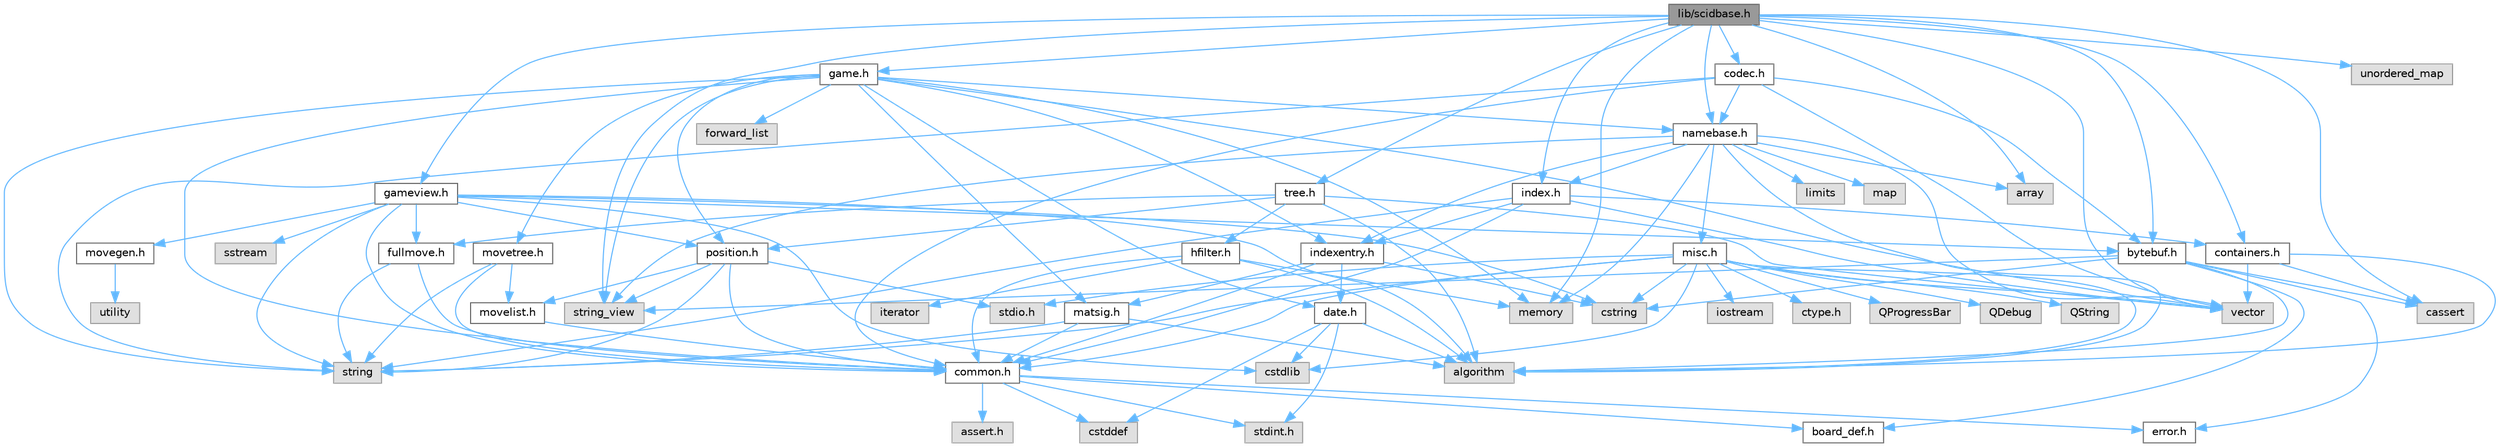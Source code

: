 digraph "lib/scidbase.h"
{
 // LATEX_PDF_SIZE
  bgcolor="transparent";
  edge [fontname=Helvetica,fontsize=10,labelfontname=Helvetica,labelfontsize=10];
  node [fontname=Helvetica,fontsize=10,shape=box,height=0.2,width=0.4];
  Node1 [id="Node000001",label="lib/scidbase.h",height=0.2,width=0.4,color="gray40", fillcolor="grey60", style="filled", fontcolor="black",tooltip=" "];
  Node1 -> Node2 [id="edge1_Node000001_Node000002",color="steelblue1",style="solid",tooltip=" "];
  Node2 [id="Node000002",label="bytebuf.h",height=0.2,width=0.4,color="grey40", fillcolor="white", style="filled",URL="$bytebuf_8h.html",tooltip=" "];
  Node2 -> Node3 [id="edge2_Node000002_Node000003",color="steelblue1",style="solid",tooltip=" "];
  Node3 [id="Node000003",label="board_def.h",height=0.2,width=0.4,color="grey40", fillcolor="white", style="filled",URL="$board__def_8h.html",tooltip=" "];
  Node2 -> Node4 [id="edge3_Node000002_Node000004",color="steelblue1",style="solid",tooltip=" "];
  Node4 [id="Node000004",label="error.h",height=0.2,width=0.4,color="grey40", fillcolor="white", style="filled",URL="$error_8h.html",tooltip=" "];
  Node2 -> Node5 [id="edge4_Node000002_Node000005",color="steelblue1",style="solid",tooltip=" "];
  Node5 [id="Node000005",label="algorithm",height=0.2,width=0.4,color="grey60", fillcolor="#E0E0E0", style="filled",tooltip=" "];
  Node2 -> Node6 [id="edge5_Node000002_Node000006",color="steelblue1",style="solid",tooltip=" "];
  Node6 [id="Node000006",label="cassert",height=0.2,width=0.4,color="grey60", fillcolor="#E0E0E0", style="filled",tooltip=" "];
  Node2 -> Node7 [id="edge6_Node000002_Node000007",color="steelblue1",style="solid",tooltip=" "];
  Node7 [id="Node000007",label="cstring",height=0.2,width=0.4,color="grey60", fillcolor="#E0E0E0", style="filled",tooltip=" "];
  Node2 -> Node8 [id="edge7_Node000002_Node000008",color="steelblue1",style="solid",tooltip=" "];
  Node8 [id="Node000008",label="string_view",height=0.2,width=0.4,color="grey60", fillcolor="#E0E0E0", style="filled",tooltip=" "];
  Node1 -> Node9 [id="edge8_Node000001_Node000009",color="steelblue1",style="solid",tooltip=" "];
  Node9 [id="Node000009",label="codec.h",height=0.2,width=0.4,color="grey40", fillcolor="white", style="filled",URL="$codec_8h.html",tooltip=" "];
  Node9 -> Node2 [id="edge9_Node000009_Node000002",color="steelblue1",style="solid",tooltip=" "];
  Node9 -> Node10 [id="edge10_Node000009_Node000010",color="steelblue1",style="solid",tooltip=" "];
  Node10 [id="Node000010",label="common.h",height=0.2,width=0.4,color="grey40", fillcolor="white", style="filled",URL="$common_8h.html",tooltip=" "];
  Node10 -> Node3 [id="edge11_Node000010_Node000003",color="steelblue1",style="solid",tooltip=" "];
  Node10 -> Node4 [id="edge12_Node000010_Node000004",color="steelblue1",style="solid",tooltip=" "];
  Node10 -> Node11 [id="edge13_Node000010_Node000011",color="steelblue1",style="solid",tooltip=" "];
  Node11 [id="Node000011",label="assert.h",height=0.2,width=0.4,color="grey60", fillcolor="#E0E0E0", style="filled",tooltip=" "];
  Node10 -> Node12 [id="edge14_Node000010_Node000012",color="steelblue1",style="solid",tooltip=" "];
  Node12 [id="Node000012",label="cstddef",height=0.2,width=0.4,color="grey60", fillcolor="#E0E0E0", style="filled",tooltip=" "];
  Node10 -> Node13 [id="edge15_Node000010_Node000013",color="steelblue1",style="solid",tooltip=" "];
  Node13 [id="Node000013",label="stdint.h",height=0.2,width=0.4,color="grey60", fillcolor="#E0E0E0", style="filled",tooltip=" "];
  Node9 -> Node14 [id="edge16_Node000009_Node000014",color="steelblue1",style="solid",tooltip=" "];
  Node14 [id="Node000014",label="namebase.h",height=0.2,width=0.4,color="grey40", fillcolor="white", style="filled",URL="$namebase_8h.html",tooltip=" "];
  Node14 -> Node15 [id="edge17_Node000014_Node000015",color="steelblue1",style="solid",tooltip=" "];
  Node15 [id="Node000015",label="index.h",height=0.2,width=0.4,color="grey40", fillcolor="white", style="filled",URL="$index_8h.html",tooltip=" "];
  Node15 -> Node10 [id="edge18_Node000015_Node000010",color="steelblue1",style="solid",tooltip=" "];
  Node15 -> Node16 [id="edge19_Node000015_Node000016",color="steelblue1",style="solid",tooltip=" "];
  Node16 [id="Node000016",label="containers.h",height=0.2,width=0.4,color="grey40", fillcolor="white", style="filled",URL="$containers_8h.html",tooltip=" "];
  Node16 -> Node5 [id="edge20_Node000016_Node000005",color="steelblue1",style="solid",tooltip=" "];
  Node16 -> Node6 [id="edge21_Node000016_Node000006",color="steelblue1",style="solid",tooltip=" "];
  Node16 -> Node17 [id="edge22_Node000016_Node000017",color="steelblue1",style="solid",tooltip=" "];
  Node17 [id="Node000017",label="vector",height=0.2,width=0.4,color="grey60", fillcolor="#E0E0E0", style="filled",tooltip=" "];
  Node15 -> Node18 [id="edge23_Node000015_Node000018",color="steelblue1",style="solid",tooltip=" "];
  Node18 [id="Node000018",label="indexentry.h",height=0.2,width=0.4,color="grey40", fillcolor="white", style="filled",URL="$indexentry_8h.html",tooltip=" "];
  Node18 -> Node10 [id="edge24_Node000018_Node000010",color="steelblue1",style="solid",tooltip=" "];
  Node18 -> Node19 [id="edge25_Node000018_Node000019",color="steelblue1",style="solid",tooltip=" "];
  Node19 [id="Node000019",label="date.h",height=0.2,width=0.4,color="grey40", fillcolor="white", style="filled",URL="$date_8h.html",tooltip=" "];
  Node19 -> Node5 [id="edge26_Node000019_Node000005",color="steelblue1",style="solid",tooltip=" "];
  Node19 -> Node12 [id="edge27_Node000019_Node000012",color="steelblue1",style="solid",tooltip=" "];
  Node19 -> Node20 [id="edge28_Node000019_Node000020",color="steelblue1",style="solid",tooltip=" "];
  Node20 [id="Node000020",label="cstdlib",height=0.2,width=0.4,color="grey60", fillcolor="#E0E0E0", style="filled",tooltip=" "];
  Node19 -> Node13 [id="edge29_Node000019_Node000013",color="steelblue1",style="solid",tooltip=" "];
  Node18 -> Node21 [id="edge30_Node000018_Node000021",color="steelblue1",style="solid",tooltip=" "];
  Node21 [id="Node000021",label="matsig.h",height=0.2,width=0.4,color="grey40", fillcolor="white", style="filled",URL="$matsig_8h.html",tooltip=" "];
  Node21 -> Node10 [id="edge31_Node000021_Node000010",color="steelblue1",style="solid",tooltip=" "];
  Node21 -> Node5 [id="edge32_Node000021_Node000005",color="steelblue1",style="solid",tooltip=" "];
  Node21 -> Node22 [id="edge33_Node000021_Node000022",color="steelblue1",style="solid",tooltip=" "];
  Node22 [id="Node000022",label="string",height=0.2,width=0.4,color="grey60", fillcolor="#E0E0E0", style="filled",tooltip=" "];
  Node18 -> Node7 [id="edge34_Node000018_Node000007",color="steelblue1",style="solid",tooltip=" "];
  Node15 -> Node22 [id="edge35_Node000015_Node000022",color="steelblue1",style="solid",tooltip=" "];
  Node15 -> Node17 [id="edge36_Node000015_Node000017",color="steelblue1",style="solid",tooltip=" "];
  Node14 -> Node18 [id="edge37_Node000014_Node000018",color="steelblue1",style="solid",tooltip=" "];
  Node14 -> Node23 [id="edge38_Node000014_Node000023",color="steelblue1",style="solid",tooltip=" "];
  Node23 [id="Node000023",label="misc.h",height=0.2,width=0.4,color="grey40", fillcolor="white", style="filled",URL="$misc_8h.html",tooltip=" "];
  Node23 -> Node10 [id="edge39_Node000023_Node000010",color="steelblue1",style="solid",tooltip=" "];
  Node23 -> Node5 [id="edge40_Node000023_Node000005",color="steelblue1",style="solid",tooltip=" "];
  Node23 -> Node22 [id="edge41_Node000023_Node000022",color="steelblue1",style="solid",tooltip=" "];
  Node23 -> Node7 [id="edge42_Node000023_Node000007",color="steelblue1",style="solid",tooltip=" "];
  Node23 -> Node24 [id="edge43_Node000023_Node000024",color="steelblue1",style="solid",tooltip=" "];
  Node24 [id="Node000024",label="stdio.h",height=0.2,width=0.4,color="grey60", fillcolor="#E0E0E0", style="filled",tooltip=" "];
  Node23 -> Node25 [id="edge44_Node000023_Node000025",color="steelblue1",style="solid",tooltip=" "];
  Node25 [id="Node000025",label="ctype.h",height=0.2,width=0.4,color="grey60", fillcolor="#E0E0E0", style="filled",tooltip=" "];
  Node23 -> Node20 [id="edge45_Node000023_Node000020",color="steelblue1",style="solid",tooltip=" "];
  Node23 -> Node17 [id="edge46_Node000023_Node000017",color="steelblue1",style="solid",tooltip=" "];
  Node23 -> Node26 [id="edge47_Node000023_Node000026",color="steelblue1",style="solid",tooltip=" "];
  Node26 [id="Node000026",label="QProgressBar",height=0.2,width=0.4,color="grey60", fillcolor="#E0E0E0", style="filled",tooltip=" "];
  Node23 -> Node27 [id="edge48_Node000023_Node000027",color="steelblue1",style="solid",tooltip=" "];
  Node27 [id="Node000027",label="QDebug",height=0.2,width=0.4,color="grey60", fillcolor="#E0E0E0", style="filled",tooltip=" "];
  Node23 -> Node28 [id="edge49_Node000023_Node000028",color="steelblue1",style="solid",tooltip=" "];
  Node28 [id="Node000028",label="QString",height=0.2,width=0.4,color="grey60", fillcolor="#E0E0E0", style="filled",tooltip=" "];
  Node23 -> Node29 [id="edge50_Node000023_Node000029",color="steelblue1",style="solid",tooltip=" "];
  Node29 [id="Node000029",label="iostream",height=0.2,width=0.4,color="grey60", fillcolor="#E0E0E0", style="filled",tooltip=" "];
  Node14 -> Node5 [id="edge51_Node000014_Node000005",color="steelblue1",style="solid",tooltip=" "];
  Node14 -> Node30 [id="edge52_Node000014_Node000030",color="steelblue1",style="solid",tooltip=" "];
  Node30 [id="Node000030",label="array",height=0.2,width=0.4,color="grey60", fillcolor="#E0E0E0", style="filled",tooltip=" "];
  Node14 -> Node31 [id="edge53_Node000014_Node000031",color="steelblue1",style="solid",tooltip=" "];
  Node31 [id="Node000031",label="limits",height=0.2,width=0.4,color="grey60", fillcolor="#E0E0E0", style="filled",tooltip=" "];
  Node14 -> Node32 [id="edge54_Node000014_Node000032",color="steelblue1",style="solid",tooltip=" "];
  Node32 [id="Node000032",label="map",height=0.2,width=0.4,color="grey60", fillcolor="#E0E0E0", style="filled",tooltip=" "];
  Node14 -> Node33 [id="edge55_Node000014_Node000033",color="steelblue1",style="solid",tooltip=" "];
  Node33 [id="Node000033",label="memory",height=0.2,width=0.4,color="grey60", fillcolor="#E0E0E0", style="filled",tooltip=" "];
  Node14 -> Node8 [id="edge56_Node000014_Node000008",color="steelblue1",style="solid",tooltip=" "];
  Node14 -> Node17 [id="edge57_Node000014_Node000017",color="steelblue1",style="solid",tooltip=" "];
  Node9 -> Node22 [id="edge58_Node000009_Node000022",color="steelblue1",style="solid",tooltip=" "];
  Node9 -> Node17 [id="edge59_Node000009_Node000017",color="steelblue1",style="solid",tooltip=" "];
  Node1 -> Node16 [id="edge60_Node000001_Node000016",color="steelblue1",style="solid",tooltip=" "];
  Node1 -> Node34 [id="edge61_Node000001_Node000034",color="steelblue1",style="solid",tooltip=" "];
  Node34 [id="Node000034",label="game.h",height=0.2,width=0.4,color="grey40", fillcolor="white", style="filled",URL="$game_8h.html",tooltip=" "];
  Node34 -> Node10 [id="edge62_Node000034_Node000010",color="steelblue1",style="solid",tooltip=" "];
  Node34 -> Node19 [id="edge63_Node000034_Node000019",color="steelblue1",style="solid",tooltip=" "];
  Node34 -> Node18 [id="edge64_Node000034_Node000018",color="steelblue1",style="solid",tooltip=" "];
  Node34 -> Node21 [id="edge65_Node000034_Node000021",color="steelblue1",style="solid",tooltip=" "];
  Node34 -> Node35 [id="edge66_Node000034_Node000035",color="steelblue1",style="solid",tooltip=" "];
  Node35 [id="Node000035",label="movetree.h",height=0.2,width=0.4,color="grey40", fillcolor="white", style="filled",URL="$movetree_8h.html",tooltip=" "];
  Node35 -> Node10 [id="edge67_Node000035_Node000010",color="steelblue1",style="solid",tooltip=" "];
  Node35 -> Node36 [id="edge68_Node000035_Node000036",color="steelblue1",style="solid",tooltip=" "];
  Node36 [id="Node000036",label="movelist.h",height=0.2,width=0.4,color="grey40", fillcolor="white", style="filled",URL="$movelist_8h.html",tooltip=" "];
  Node36 -> Node10 [id="edge69_Node000036_Node000010",color="steelblue1",style="solid",tooltip=" "];
  Node35 -> Node22 [id="edge70_Node000035_Node000022",color="steelblue1",style="solid",tooltip=" "];
  Node34 -> Node14 [id="edge71_Node000034_Node000014",color="steelblue1",style="solid",tooltip=" "];
  Node34 -> Node37 [id="edge72_Node000034_Node000037",color="steelblue1",style="solid",tooltip=" "];
  Node37 [id="Node000037",label="position.h",height=0.2,width=0.4,color="grey40", fillcolor="white", style="filled",URL="$position_8h.html",tooltip=" "];
  Node37 -> Node10 [id="edge73_Node000037_Node000010",color="steelblue1",style="solid",tooltip=" "];
  Node37 -> Node36 [id="edge74_Node000037_Node000036",color="steelblue1",style="solid",tooltip=" "];
  Node37 -> Node24 [id="edge75_Node000037_Node000024",color="steelblue1",style="solid",tooltip=" "];
  Node37 -> Node22 [id="edge76_Node000037_Node000022",color="steelblue1",style="solid",tooltip=" "];
  Node37 -> Node8 [id="edge77_Node000037_Node000008",color="steelblue1",style="solid",tooltip=" "];
  Node34 -> Node38 [id="edge78_Node000034_Node000038",color="steelblue1",style="solid",tooltip=" "];
  Node38 [id="Node000038",label="forward_list",height=0.2,width=0.4,color="grey60", fillcolor="#E0E0E0", style="filled",tooltip=" "];
  Node34 -> Node33 [id="edge79_Node000034_Node000033",color="steelblue1",style="solid",tooltip=" "];
  Node34 -> Node22 [id="edge80_Node000034_Node000022",color="steelblue1",style="solid",tooltip=" "];
  Node34 -> Node8 [id="edge81_Node000034_Node000008",color="steelblue1",style="solid",tooltip=" "];
  Node34 -> Node17 [id="edge82_Node000034_Node000017",color="steelblue1",style="solid",tooltip=" "];
  Node1 -> Node39 [id="edge83_Node000001_Node000039",color="steelblue1",style="solid",tooltip=" "];
  Node39 [id="Node000039",label="gameview.h",height=0.2,width=0.4,color="grey40", fillcolor="white", style="filled",URL="$gameview_8h.html",tooltip=" "];
  Node39 -> Node2 [id="edge84_Node000039_Node000002",color="steelblue1",style="solid",tooltip=" "];
  Node39 -> Node10 [id="edge85_Node000039_Node000010",color="steelblue1",style="solid",tooltip=" "];
  Node39 -> Node40 [id="edge86_Node000039_Node000040",color="steelblue1",style="solid",tooltip=" "];
  Node40 [id="Node000040",label="fullmove.h",height=0.2,width=0.4,color="grey40", fillcolor="white", style="filled",URL="$fullmove_8h.html",tooltip=" "];
  Node40 -> Node10 [id="edge87_Node000040_Node000010",color="steelblue1",style="solid",tooltip=" "];
  Node40 -> Node22 [id="edge88_Node000040_Node000022",color="steelblue1",style="solid",tooltip=" "];
  Node39 -> Node41 [id="edge89_Node000039_Node000041",color="steelblue1",style="solid",tooltip=" "];
  Node41 [id="Node000041",label="movegen.h",height=0.2,width=0.4,color="grey40", fillcolor="white", style="filled",URL="$movegen_8h.html",tooltip=" "];
  Node41 -> Node42 [id="edge90_Node000041_Node000042",color="steelblue1",style="solid",tooltip=" "];
  Node42 [id="Node000042",label="utility",height=0.2,width=0.4,color="grey60", fillcolor="#E0E0E0", style="filled",tooltip=" "];
  Node39 -> Node37 [id="edge91_Node000039_Node000037",color="steelblue1",style="solid",tooltip=" "];
  Node39 -> Node5 [id="edge92_Node000039_Node000005",color="steelblue1",style="solid",tooltip=" "];
  Node39 -> Node20 [id="edge93_Node000039_Node000020",color="steelblue1",style="solid",tooltip=" "];
  Node39 -> Node7 [id="edge94_Node000039_Node000007",color="steelblue1",style="solid",tooltip=" "];
  Node39 -> Node43 [id="edge95_Node000039_Node000043",color="steelblue1",style="solid",tooltip=" "];
  Node43 [id="Node000043",label="sstream",height=0.2,width=0.4,color="grey60", fillcolor="#E0E0E0", style="filled",tooltip=" "];
  Node39 -> Node22 [id="edge96_Node000039_Node000022",color="steelblue1",style="solid",tooltip=" "];
  Node1 -> Node15 [id="edge97_Node000001_Node000015",color="steelblue1",style="solid",tooltip=" "];
  Node1 -> Node14 [id="edge98_Node000001_Node000014",color="steelblue1",style="solid",tooltip=" "];
  Node1 -> Node44 [id="edge99_Node000001_Node000044",color="steelblue1",style="solid",tooltip=" "];
  Node44 [id="Node000044",label="tree.h",height=0.2,width=0.4,color="grey40", fillcolor="white", style="filled",URL="$tree_8h.html",tooltip=" "];
  Node44 -> Node40 [id="edge100_Node000044_Node000040",color="steelblue1",style="solid",tooltip=" "];
  Node44 -> Node45 [id="edge101_Node000044_Node000045",color="steelblue1",style="solid",tooltip=" "];
  Node45 [id="Node000045",label="hfilter.h",height=0.2,width=0.4,color="grey40", fillcolor="white", style="filled",URL="$hfilter_8h.html",tooltip=" "];
  Node45 -> Node10 [id="edge102_Node000045_Node000010",color="steelblue1",style="solid",tooltip=" "];
  Node45 -> Node5 [id="edge103_Node000045_Node000005",color="steelblue1",style="solid",tooltip=" "];
  Node45 -> Node46 [id="edge104_Node000045_Node000046",color="steelblue1",style="solid",tooltip=" "];
  Node46 [id="Node000046",label="iterator",height=0.2,width=0.4,color="grey60", fillcolor="#E0E0E0", style="filled",tooltip=" "];
  Node45 -> Node33 [id="edge105_Node000045_Node000033",color="steelblue1",style="solid",tooltip=" "];
  Node44 -> Node37 [id="edge106_Node000044_Node000037",color="steelblue1",style="solid",tooltip=" "];
  Node44 -> Node5 [id="edge107_Node000044_Node000005",color="steelblue1",style="solid",tooltip=" "];
  Node44 -> Node17 [id="edge108_Node000044_Node000017",color="steelblue1",style="solid",tooltip=" "];
  Node1 -> Node30 [id="edge109_Node000001_Node000030",color="steelblue1",style="solid",tooltip=" "];
  Node1 -> Node6 [id="edge110_Node000001_Node000006",color="steelblue1",style="solid",tooltip=" "];
  Node1 -> Node33 [id="edge111_Node000001_Node000033",color="steelblue1",style="solid",tooltip=" "];
  Node1 -> Node8 [id="edge112_Node000001_Node000008",color="steelblue1",style="solid",tooltip=" "];
  Node1 -> Node47 [id="edge113_Node000001_Node000047",color="steelblue1",style="solid",tooltip=" "];
  Node47 [id="Node000047",label="unordered_map",height=0.2,width=0.4,color="grey60", fillcolor="#E0E0E0", style="filled",tooltip=" "];
  Node1 -> Node17 [id="edge114_Node000001_Node000017",color="steelblue1",style="solid",tooltip=" "];
}
